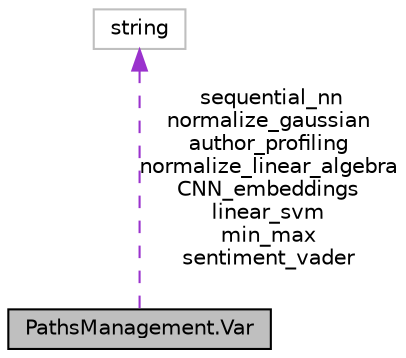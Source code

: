 digraph "PathsManagement.Var"
{
  edge [fontname="Helvetica",fontsize="10",labelfontname="Helvetica",labelfontsize="10"];
  node [fontname="Helvetica",fontsize="10",shape=record];
  Node1 [label="PathsManagement.Var",height=0.2,width=0.4,color="black", fillcolor="grey75", style="filled", fontcolor="black"];
  Node2 -> Node1 [dir="back",color="darkorchid3",fontsize="10",style="dashed",label=" sequential_nn\nnormalize_gaussian\nauthor_profiling\nnormalize_linear_algebra\nCNN_embeddings\nlinear_svm\nmin_max\nsentiment_vader" ,fontname="Helvetica"];
  Node2 [label="string",height=0.2,width=0.4,color="grey75", fillcolor="white", style="filled"];
}
